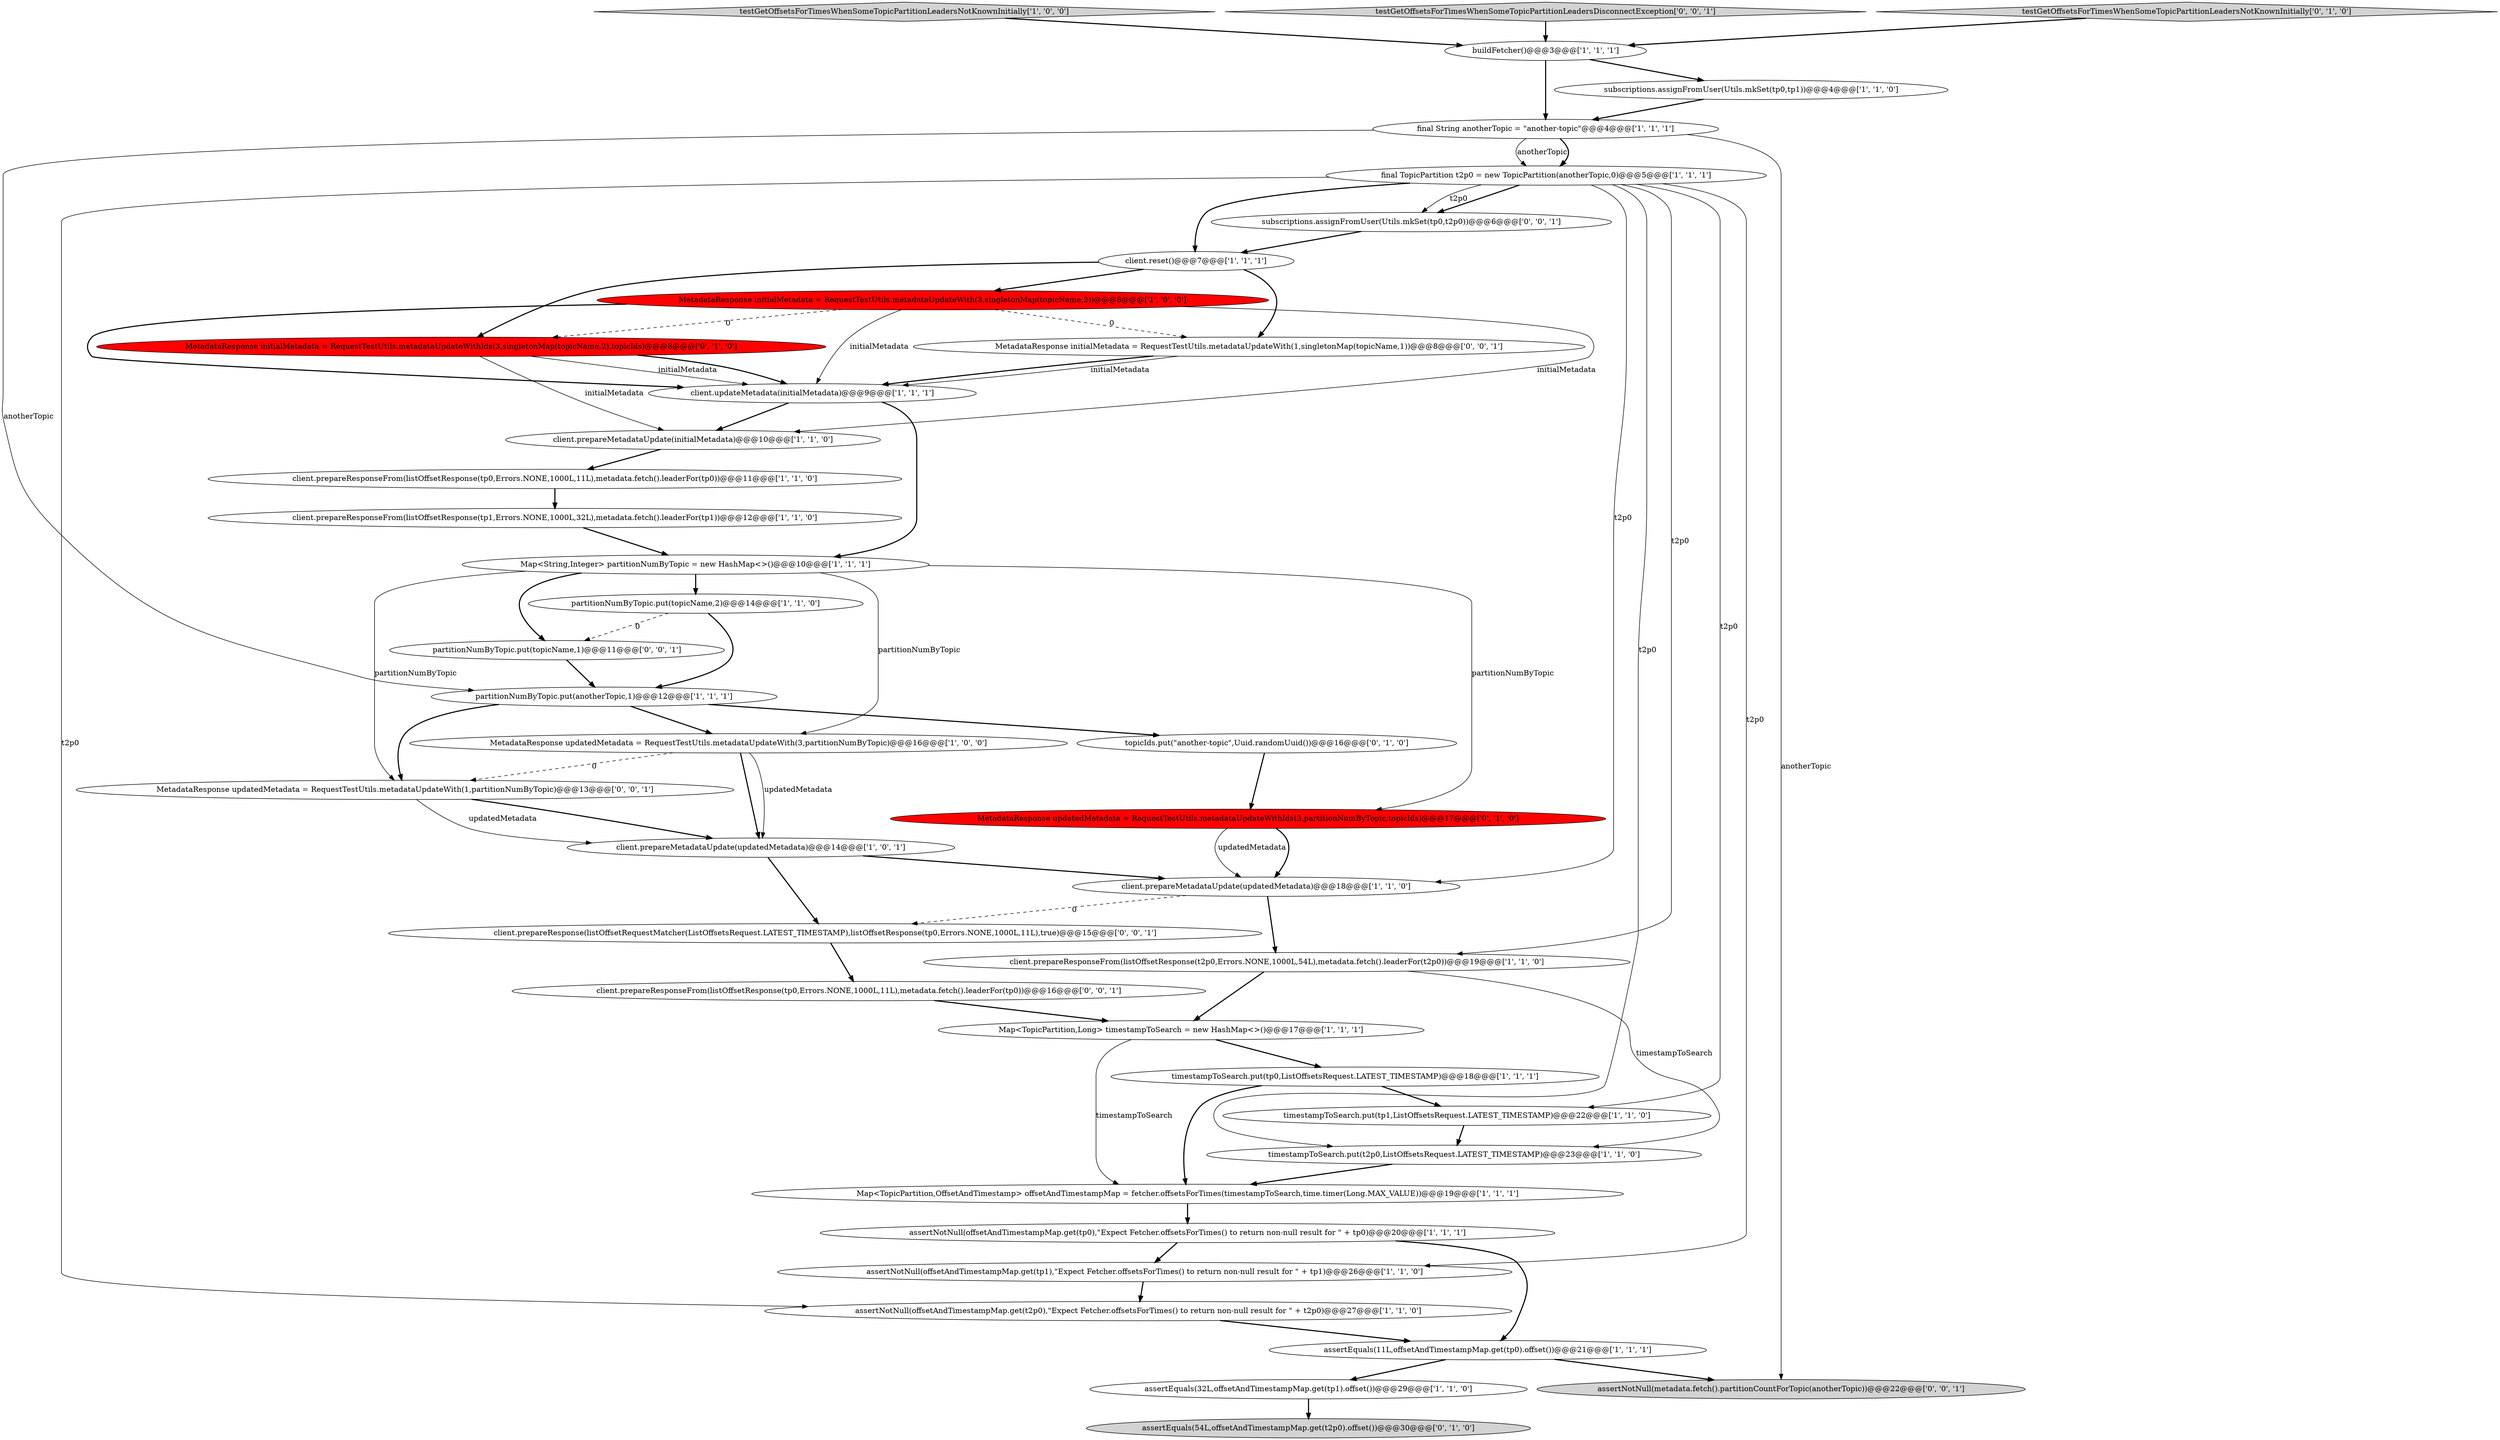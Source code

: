digraph {
23 [style = filled, label = "partitionNumByTopic.put(topicName,2)@@@14@@@['1', '1', '0']", fillcolor = white, shape = ellipse image = "AAA0AAABBB1BBB"];
26 [style = filled, label = "assertEquals(11L,offsetAndTimestampMap.get(tp0).offset())@@@21@@@['1', '1', '1']", fillcolor = white, shape = ellipse image = "AAA0AAABBB1BBB"];
37 [style = filled, label = "subscriptions.assignFromUser(Utils.mkSet(tp0,t2p0))@@@6@@@['0', '0', '1']", fillcolor = white, shape = ellipse image = "AAA0AAABBB3BBB"];
11 [style = filled, label = "final String anotherTopic = \"another-topic\"@@@4@@@['1', '1', '1']", fillcolor = white, shape = ellipse image = "AAA0AAABBB1BBB"];
2 [style = filled, label = "assertNotNull(offsetAndTimestampMap.get(tp0),\"Expect Fetcher.offsetsForTimes() to return non-null result for \" + tp0)@@@20@@@['1', '1', '1']", fillcolor = white, shape = ellipse image = "AAA0AAABBB1BBB"];
40 [style = filled, label = "MetadataResponse initialMetadata = RequestTestUtils.metadataUpdateWith(1,singletonMap(topicName,1))@@@8@@@['0', '0', '1']", fillcolor = white, shape = ellipse image = "AAA0AAABBB3BBB"];
3 [style = filled, label = "final TopicPartition t2p0 = new TopicPartition(anotherTopic,0)@@@5@@@['1', '1', '1']", fillcolor = white, shape = ellipse image = "AAA0AAABBB1BBB"];
19 [style = filled, label = "Map<TopicPartition,OffsetAndTimestamp> offsetAndTimestampMap = fetcher.offsetsForTimes(timestampToSearch,time.timer(Long.MAX_VALUE))@@@19@@@['1', '1', '1']", fillcolor = white, shape = ellipse image = "AAA0AAABBB1BBB"];
27 [style = filled, label = "testGetOffsetsForTimesWhenSomeTopicPartitionLeadersNotKnownInitially['1', '0', '0']", fillcolor = lightgray, shape = diamond image = "AAA0AAABBB1BBB"];
33 [style = filled, label = "client.prepareResponse(listOffsetRequestMatcher(ListOffsetsRequest.LATEST_TIMESTAMP),listOffsetResponse(tp0,Errors.NONE,1000L,11L),true)@@@15@@@['0', '0', '1']", fillcolor = white, shape = ellipse image = "AAA0AAABBB3BBB"];
9 [style = filled, label = "client.prepareMetadataUpdate(updatedMetadata)@@@14@@@['1', '0', '1']", fillcolor = white, shape = ellipse image = "AAA0AAABBB1BBB"];
18 [style = filled, label = "assertNotNull(offsetAndTimestampMap.get(t2p0),\"Expect Fetcher.offsetsForTimes() to return non-null result for \" + t2p0)@@@27@@@['1', '1', '0']", fillcolor = white, shape = ellipse image = "AAA0AAABBB1BBB"];
21 [style = filled, label = "client.prepareMetadataUpdate(initialMetadata)@@@10@@@['1', '1', '0']", fillcolor = white, shape = ellipse image = "AAA0AAABBB1BBB"];
5 [style = filled, label = "client.prepareMetadataUpdate(updatedMetadata)@@@18@@@['1', '1', '0']", fillcolor = white, shape = ellipse image = "AAA0AAABBB1BBB"];
25 [style = filled, label = "Map<TopicPartition,Long> timestampToSearch = new HashMap<>()@@@17@@@['1', '1', '1']", fillcolor = white, shape = ellipse image = "AAA0AAABBB1BBB"];
12 [style = filled, label = "assertNotNull(offsetAndTimestampMap.get(tp1),\"Expect Fetcher.offsetsForTimes() to return non-null result for \" + tp1)@@@26@@@['1', '1', '0']", fillcolor = white, shape = ellipse image = "AAA0AAABBB1BBB"];
38 [style = filled, label = "MetadataResponse updatedMetadata = RequestTestUtils.metadataUpdateWith(1,partitionNumByTopic)@@@13@@@['0', '0', '1']", fillcolor = white, shape = ellipse image = "AAA0AAABBB3BBB"];
22 [style = filled, label = "assertEquals(32L,offsetAndTimestampMap.get(tp1).offset())@@@29@@@['1', '1', '0']", fillcolor = white, shape = ellipse image = "AAA0AAABBB1BBB"];
35 [style = filled, label = "assertNotNull(metadata.fetch().partitionCountForTopic(anotherTopic))@@@22@@@['0', '0', '1']", fillcolor = lightgray, shape = ellipse image = "AAA0AAABBB3BBB"];
29 [style = filled, label = "MetadataResponse updatedMetadata = RequestTestUtils.metadataUpdateWithIds(3,partitionNumByTopic,topicIds)@@@17@@@['0', '1', '0']", fillcolor = red, shape = ellipse image = "AAA1AAABBB2BBB"];
0 [style = filled, label = "client.updateMetadata(initialMetadata)@@@9@@@['1', '1', '1']", fillcolor = white, shape = ellipse image = "AAA0AAABBB1BBB"];
34 [style = filled, label = "partitionNumByTopic.put(topicName,1)@@@11@@@['0', '0', '1']", fillcolor = white, shape = ellipse image = "AAA0AAABBB3BBB"];
39 [style = filled, label = "testGetOffsetsForTimesWhenSomeTopicPartitionLeadersDisconnectException['0', '0', '1']", fillcolor = lightgray, shape = diamond image = "AAA0AAABBB3BBB"];
17 [style = filled, label = "Map<String,Integer> partitionNumByTopic = new HashMap<>()@@@10@@@['1', '1', '1']", fillcolor = white, shape = ellipse image = "AAA0AAABBB1BBB"];
14 [style = filled, label = "client.prepareResponseFrom(listOffsetResponse(t2p0,Errors.NONE,1000L,54L),metadata.fetch().leaderFor(t2p0))@@@19@@@['1', '1', '0']", fillcolor = white, shape = ellipse image = "AAA0AAABBB1BBB"];
24 [style = filled, label = "partitionNumByTopic.put(anotherTopic,1)@@@12@@@['1', '1', '1']", fillcolor = white, shape = ellipse image = "AAA0AAABBB1BBB"];
13 [style = filled, label = "buildFetcher()@@@3@@@['1', '1', '1']", fillcolor = white, shape = ellipse image = "AAA0AAABBB1BBB"];
20 [style = filled, label = "subscriptions.assignFromUser(Utils.mkSet(tp0,tp1))@@@4@@@['1', '1', '0']", fillcolor = white, shape = ellipse image = "AAA0AAABBB1BBB"];
1 [style = filled, label = "client.reset()@@@7@@@['1', '1', '1']", fillcolor = white, shape = ellipse image = "AAA0AAABBB1BBB"];
30 [style = filled, label = "testGetOffsetsForTimesWhenSomeTopicPartitionLeadersNotKnownInitially['0', '1', '0']", fillcolor = lightgray, shape = diamond image = "AAA0AAABBB2BBB"];
7 [style = filled, label = "timestampToSearch.put(tp1,ListOffsetsRequest.LATEST_TIMESTAMP)@@@22@@@['1', '1', '0']", fillcolor = white, shape = ellipse image = "AAA0AAABBB1BBB"];
31 [style = filled, label = "assertEquals(54L,offsetAndTimestampMap.get(t2p0).offset())@@@30@@@['0', '1', '0']", fillcolor = lightgray, shape = ellipse image = "AAA0AAABBB2BBB"];
32 [style = filled, label = "topicIds.put(\"another-topic\",Uuid.randomUuid())@@@16@@@['0', '1', '0']", fillcolor = white, shape = ellipse image = "AAA0AAABBB2BBB"];
28 [style = filled, label = "MetadataResponse initialMetadata = RequestTestUtils.metadataUpdateWithIds(3,singletonMap(topicName,2),topicIds)@@@8@@@['0', '1', '0']", fillcolor = red, shape = ellipse image = "AAA1AAABBB2BBB"];
36 [style = filled, label = "client.prepareResponseFrom(listOffsetResponse(tp0,Errors.NONE,1000L,11L),metadata.fetch().leaderFor(tp0))@@@16@@@['0', '0', '1']", fillcolor = white, shape = ellipse image = "AAA0AAABBB3BBB"];
16 [style = filled, label = "client.prepareResponseFrom(listOffsetResponse(tp0,Errors.NONE,1000L,11L),metadata.fetch().leaderFor(tp0))@@@11@@@['1', '1', '0']", fillcolor = white, shape = ellipse image = "AAA0AAABBB1BBB"];
15 [style = filled, label = "MetadataResponse updatedMetadata = RequestTestUtils.metadataUpdateWith(3,partitionNumByTopic)@@@16@@@['1', '0', '0']", fillcolor = white, shape = ellipse image = "AAA0AAABBB1BBB"];
6 [style = filled, label = "timestampToSearch.put(tp0,ListOffsetsRequest.LATEST_TIMESTAMP)@@@18@@@['1', '1', '1']", fillcolor = white, shape = ellipse image = "AAA0AAABBB1BBB"];
8 [style = filled, label = "client.prepareResponseFrom(listOffsetResponse(tp1,Errors.NONE,1000L,32L),metadata.fetch().leaderFor(tp1))@@@12@@@['1', '1', '0']", fillcolor = white, shape = ellipse image = "AAA0AAABBB1BBB"];
10 [style = filled, label = "timestampToSearch.put(t2p0,ListOffsetsRequest.LATEST_TIMESTAMP)@@@23@@@['1', '1', '0']", fillcolor = white, shape = ellipse image = "AAA0AAABBB1BBB"];
4 [style = filled, label = "MetadataResponse initialMetadata = RequestTestUtils.metadataUpdateWith(3,singletonMap(topicName,2))@@@8@@@['1', '0', '0']", fillcolor = red, shape = ellipse image = "AAA1AAABBB1BBB"];
27->13 [style = bold, label=""];
3->7 [style = solid, label="t2p0"];
1->4 [style = bold, label=""];
29->5 [style = solid, label="updatedMetadata"];
2->26 [style = bold, label=""];
14->25 [style = bold, label=""];
29->5 [style = bold, label=""];
30->13 [style = bold, label=""];
3->37 [style = bold, label=""];
3->1 [style = bold, label=""];
16->8 [style = bold, label=""];
3->18 [style = solid, label="t2p0"];
4->21 [style = solid, label="initialMetadata"];
7->10 [style = bold, label=""];
1->40 [style = bold, label=""];
9->33 [style = bold, label=""];
0->17 [style = bold, label=""];
39->13 [style = bold, label=""];
4->0 [style = solid, label="initialMetadata"];
10->19 [style = bold, label=""];
37->1 [style = bold, label=""];
11->35 [style = solid, label="anotherTopic"];
18->26 [style = bold, label=""];
24->32 [style = bold, label=""];
40->0 [style = bold, label=""];
38->9 [style = bold, label=""];
22->31 [style = bold, label=""];
11->24 [style = solid, label="anotherTopic"];
40->0 [style = solid, label="initialMetadata"];
17->15 [style = solid, label="partitionNumByTopic"];
24->38 [style = bold, label=""];
0->21 [style = bold, label=""];
19->2 [style = bold, label=""];
6->19 [style = bold, label=""];
5->14 [style = bold, label=""];
38->9 [style = solid, label="updatedMetadata"];
25->19 [style = solid, label="timestampToSearch"];
25->6 [style = bold, label=""];
28->0 [style = solid, label="initialMetadata"];
13->11 [style = bold, label=""];
17->23 [style = bold, label=""];
2->12 [style = bold, label=""];
26->22 [style = bold, label=""];
4->0 [style = bold, label=""];
17->38 [style = solid, label="partitionNumByTopic"];
4->28 [style = dashed, label="0"];
14->10 [style = solid, label="timestampToSearch"];
32->29 [style = bold, label=""];
17->29 [style = solid, label="partitionNumByTopic"];
8->17 [style = bold, label=""];
28->0 [style = bold, label=""];
15->9 [style = solid, label="updatedMetadata"];
3->37 [style = solid, label="t2p0"];
15->38 [style = dashed, label="0"];
1->28 [style = bold, label=""];
23->24 [style = bold, label=""];
17->34 [style = bold, label=""];
36->25 [style = bold, label=""];
11->3 [style = solid, label="anotherTopic"];
34->24 [style = bold, label=""];
11->3 [style = bold, label=""];
15->9 [style = bold, label=""];
33->36 [style = bold, label=""];
26->35 [style = bold, label=""];
12->18 [style = bold, label=""];
3->12 [style = solid, label="t2p0"];
23->34 [style = dashed, label="0"];
5->33 [style = dashed, label="0"];
21->16 [style = bold, label=""];
9->5 [style = bold, label=""];
13->20 [style = bold, label=""];
6->7 [style = bold, label=""];
4->40 [style = dashed, label="0"];
3->5 [style = solid, label="t2p0"];
3->10 [style = solid, label="t2p0"];
28->21 [style = solid, label="initialMetadata"];
3->14 [style = solid, label="t2p0"];
20->11 [style = bold, label=""];
24->15 [style = bold, label=""];
}
